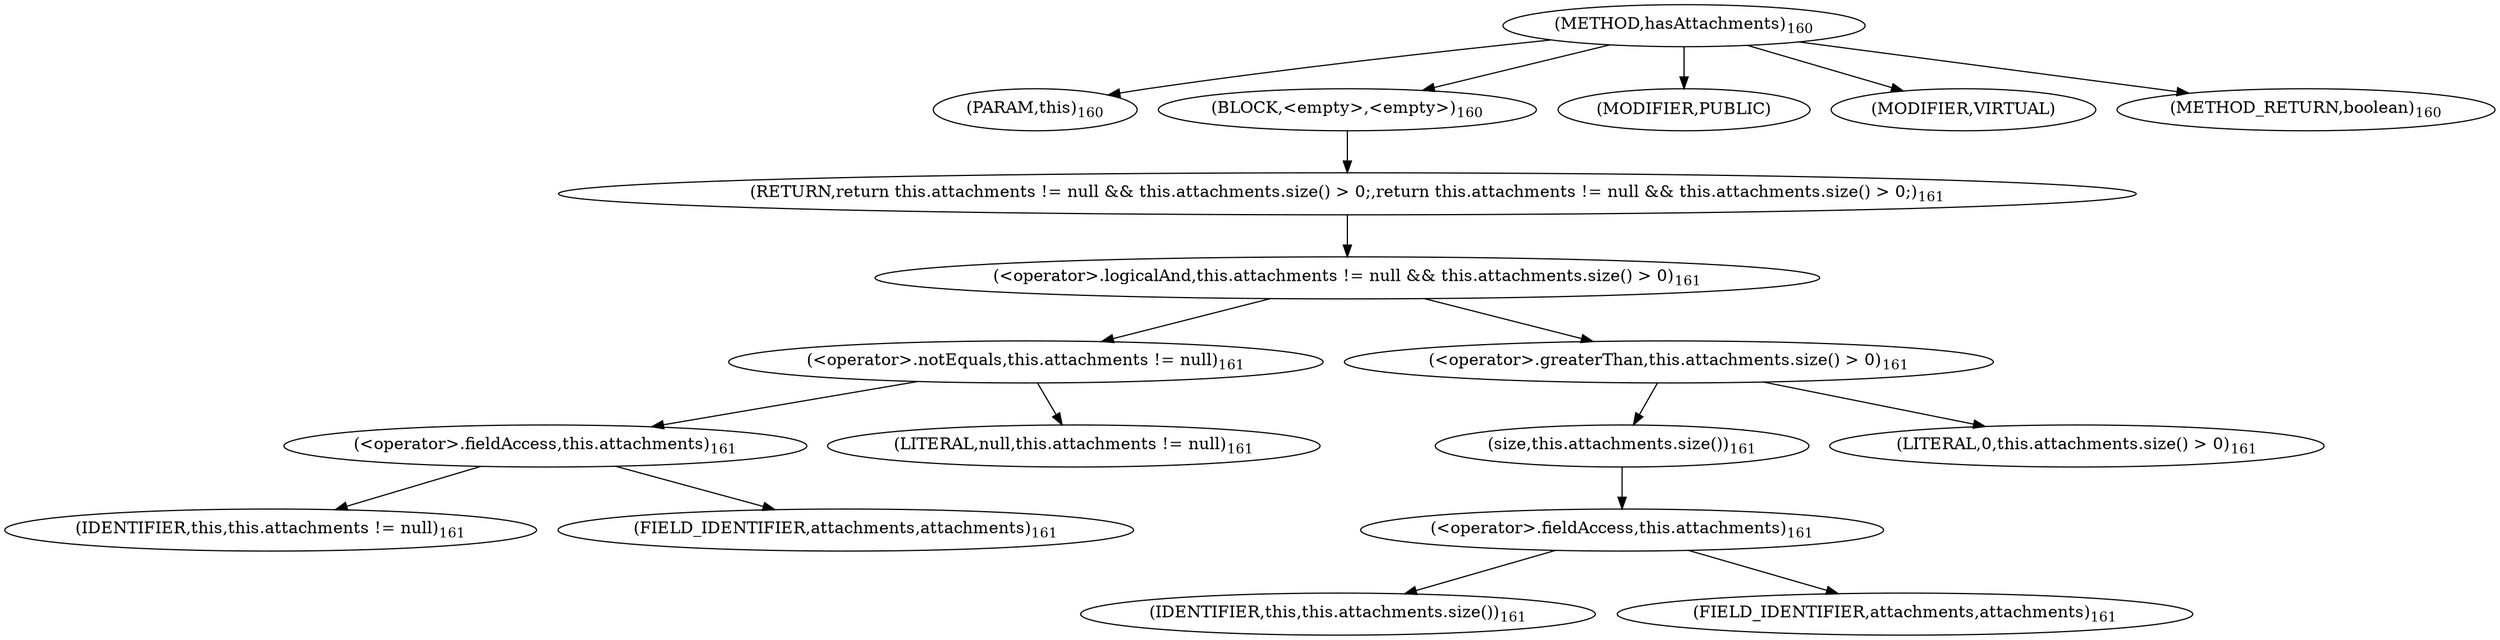 digraph "hasAttachments" {  
"350" [label = <(METHOD,hasAttachments)<SUB>160</SUB>> ]
"35" [label = <(PARAM,this)<SUB>160</SUB>> ]
"351" [label = <(BLOCK,&lt;empty&gt;,&lt;empty&gt;)<SUB>160</SUB>> ]
"352" [label = <(RETURN,return this.attachments != null &amp;&amp; this.attachments.size() &gt; 0;,return this.attachments != null &amp;&amp; this.attachments.size() &gt; 0;)<SUB>161</SUB>> ]
"353" [label = <(&lt;operator&gt;.logicalAnd,this.attachments != null &amp;&amp; this.attachments.size() &gt; 0)<SUB>161</SUB>> ]
"354" [label = <(&lt;operator&gt;.notEquals,this.attachments != null)<SUB>161</SUB>> ]
"355" [label = <(&lt;operator&gt;.fieldAccess,this.attachments)<SUB>161</SUB>> ]
"34" [label = <(IDENTIFIER,this,this.attachments != null)<SUB>161</SUB>> ]
"356" [label = <(FIELD_IDENTIFIER,attachments,attachments)<SUB>161</SUB>> ]
"357" [label = <(LITERAL,null,this.attachments != null)<SUB>161</SUB>> ]
"358" [label = <(&lt;operator&gt;.greaterThan,this.attachments.size() &gt; 0)<SUB>161</SUB>> ]
"359" [label = <(size,this.attachments.size())<SUB>161</SUB>> ]
"360" [label = <(&lt;operator&gt;.fieldAccess,this.attachments)<SUB>161</SUB>> ]
"36" [label = <(IDENTIFIER,this,this.attachments.size())<SUB>161</SUB>> ]
"361" [label = <(FIELD_IDENTIFIER,attachments,attachments)<SUB>161</SUB>> ]
"362" [label = <(LITERAL,0,this.attachments.size() &gt; 0)<SUB>161</SUB>> ]
"363" [label = <(MODIFIER,PUBLIC)> ]
"364" [label = <(MODIFIER,VIRTUAL)> ]
"365" [label = <(METHOD_RETURN,boolean)<SUB>160</SUB>> ]
  "350" -> "35" 
  "350" -> "351" 
  "350" -> "363" 
  "350" -> "364" 
  "350" -> "365" 
  "351" -> "352" 
  "352" -> "353" 
  "353" -> "354" 
  "353" -> "358" 
  "354" -> "355" 
  "354" -> "357" 
  "355" -> "34" 
  "355" -> "356" 
  "358" -> "359" 
  "358" -> "362" 
  "359" -> "360" 
  "360" -> "36" 
  "360" -> "361" 
}
